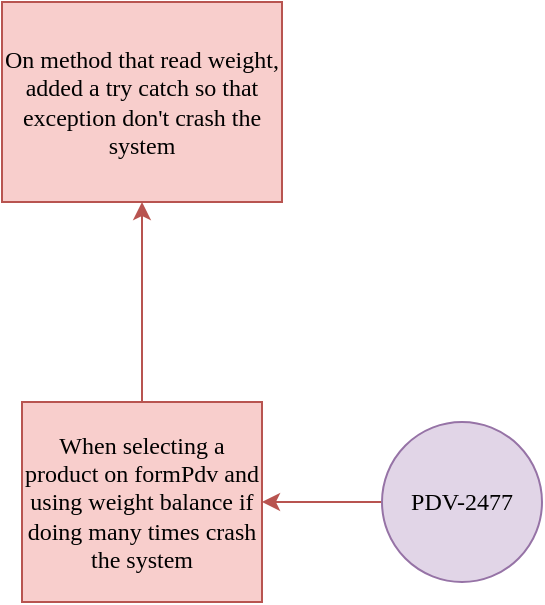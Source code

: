 <mxfile version="22.1.16" type="github">
  <diagram name="Page-1" id="AoWErYCwUEVSbDfSlu1X">
    <mxGraphModel dx="1434" dy="754" grid="1" gridSize="10" guides="1" tooltips="1" connect="1" arrows="1" fold="1" page="1" pageScale="1" pageWidth="827" pageHeight="1169" math="0" shadow="0">
      <root>
        <mxCell id="0" />
        <mxCell id="1" parent="0" />
        <mxCell id="q_2_DS04hVZ5IBjvvpq_-3" value="" style="edgeStyle=orthogonalEdgeStyle;rounded=0;orthogonalLoop=1;jettySize=auto;html=1;fillColor=#f8cecc;strokeColor=#b85450;" edge="1" parent="1" source="q_2_DS04hVZ5IBjvvpq_-1" target="q_2_DS04hVZ5IBjvvpq_-2">
          <mxGeometry relative="1" as="geometry" />
        </mxCell>
        <mxCell id="q_2_DS04hVZ5IBjvvpq_-1" value="PDV-2477" style="ellipse;whiteSpace=wrap;html=1;aspect=fixed;fillColor=#e1d5e7;strokeColor=#9673a6;fontFamily=Lucida Console;" vertex="1" parent="1">
          <mxGeometry x="370" y="350" width="80" height="80" as="geometry" />
        </mxCell>
        <mxCell id="q_2_DS04hVZ5IBjvvpq_-5" value="" style="edgeStyle=orthogonalEdgeStyle;rounded=0;orthogonalLoop=1;jettySize=auto;html=1;fillColor=#f8cecc;strokeColor=#b85450;" edge="1" parent="1" source="q_2_DS04hVZ5IBjvvpq_-2" target="q_2_DS04hVZ5IBjvvpq_-4">
          <mxGeometry relative="1" as="geometry" />
        </mxCell>
        <mxCell id="q_2_DS04hVZ5IBjvvpq_-2" value="When selecting a product on formPdv and using weight balance if doing many times crash the system" style="whiteSpace=wrap;html=1;fontFamily=Lucida Console;fillColor=#f8cecc;strokeColor=#b85450;" vertex="1" parent="1">
          <mxGeometry x="190" y="340" width="120" height="100" as="geometry" />
        </mxCell>
        <mxCell id="q_2_DS04hVZ5IBjvvpq_-4" value="On method that read weight, added a try catch so that exception don&#39;t crash the system" style="whiteSpace=wrap;html=1;fontFamily=Lucida Console;fillColor=#f8cecc;strokeColor=#b85450;" vertex="1" parent="1">
          <mxGeometry x="180" y="140" width="140" height="100" as="geometry" />
        </mxCell>
      </root>
    </mxGraphModel>
  </diagram>
</mxfile>
